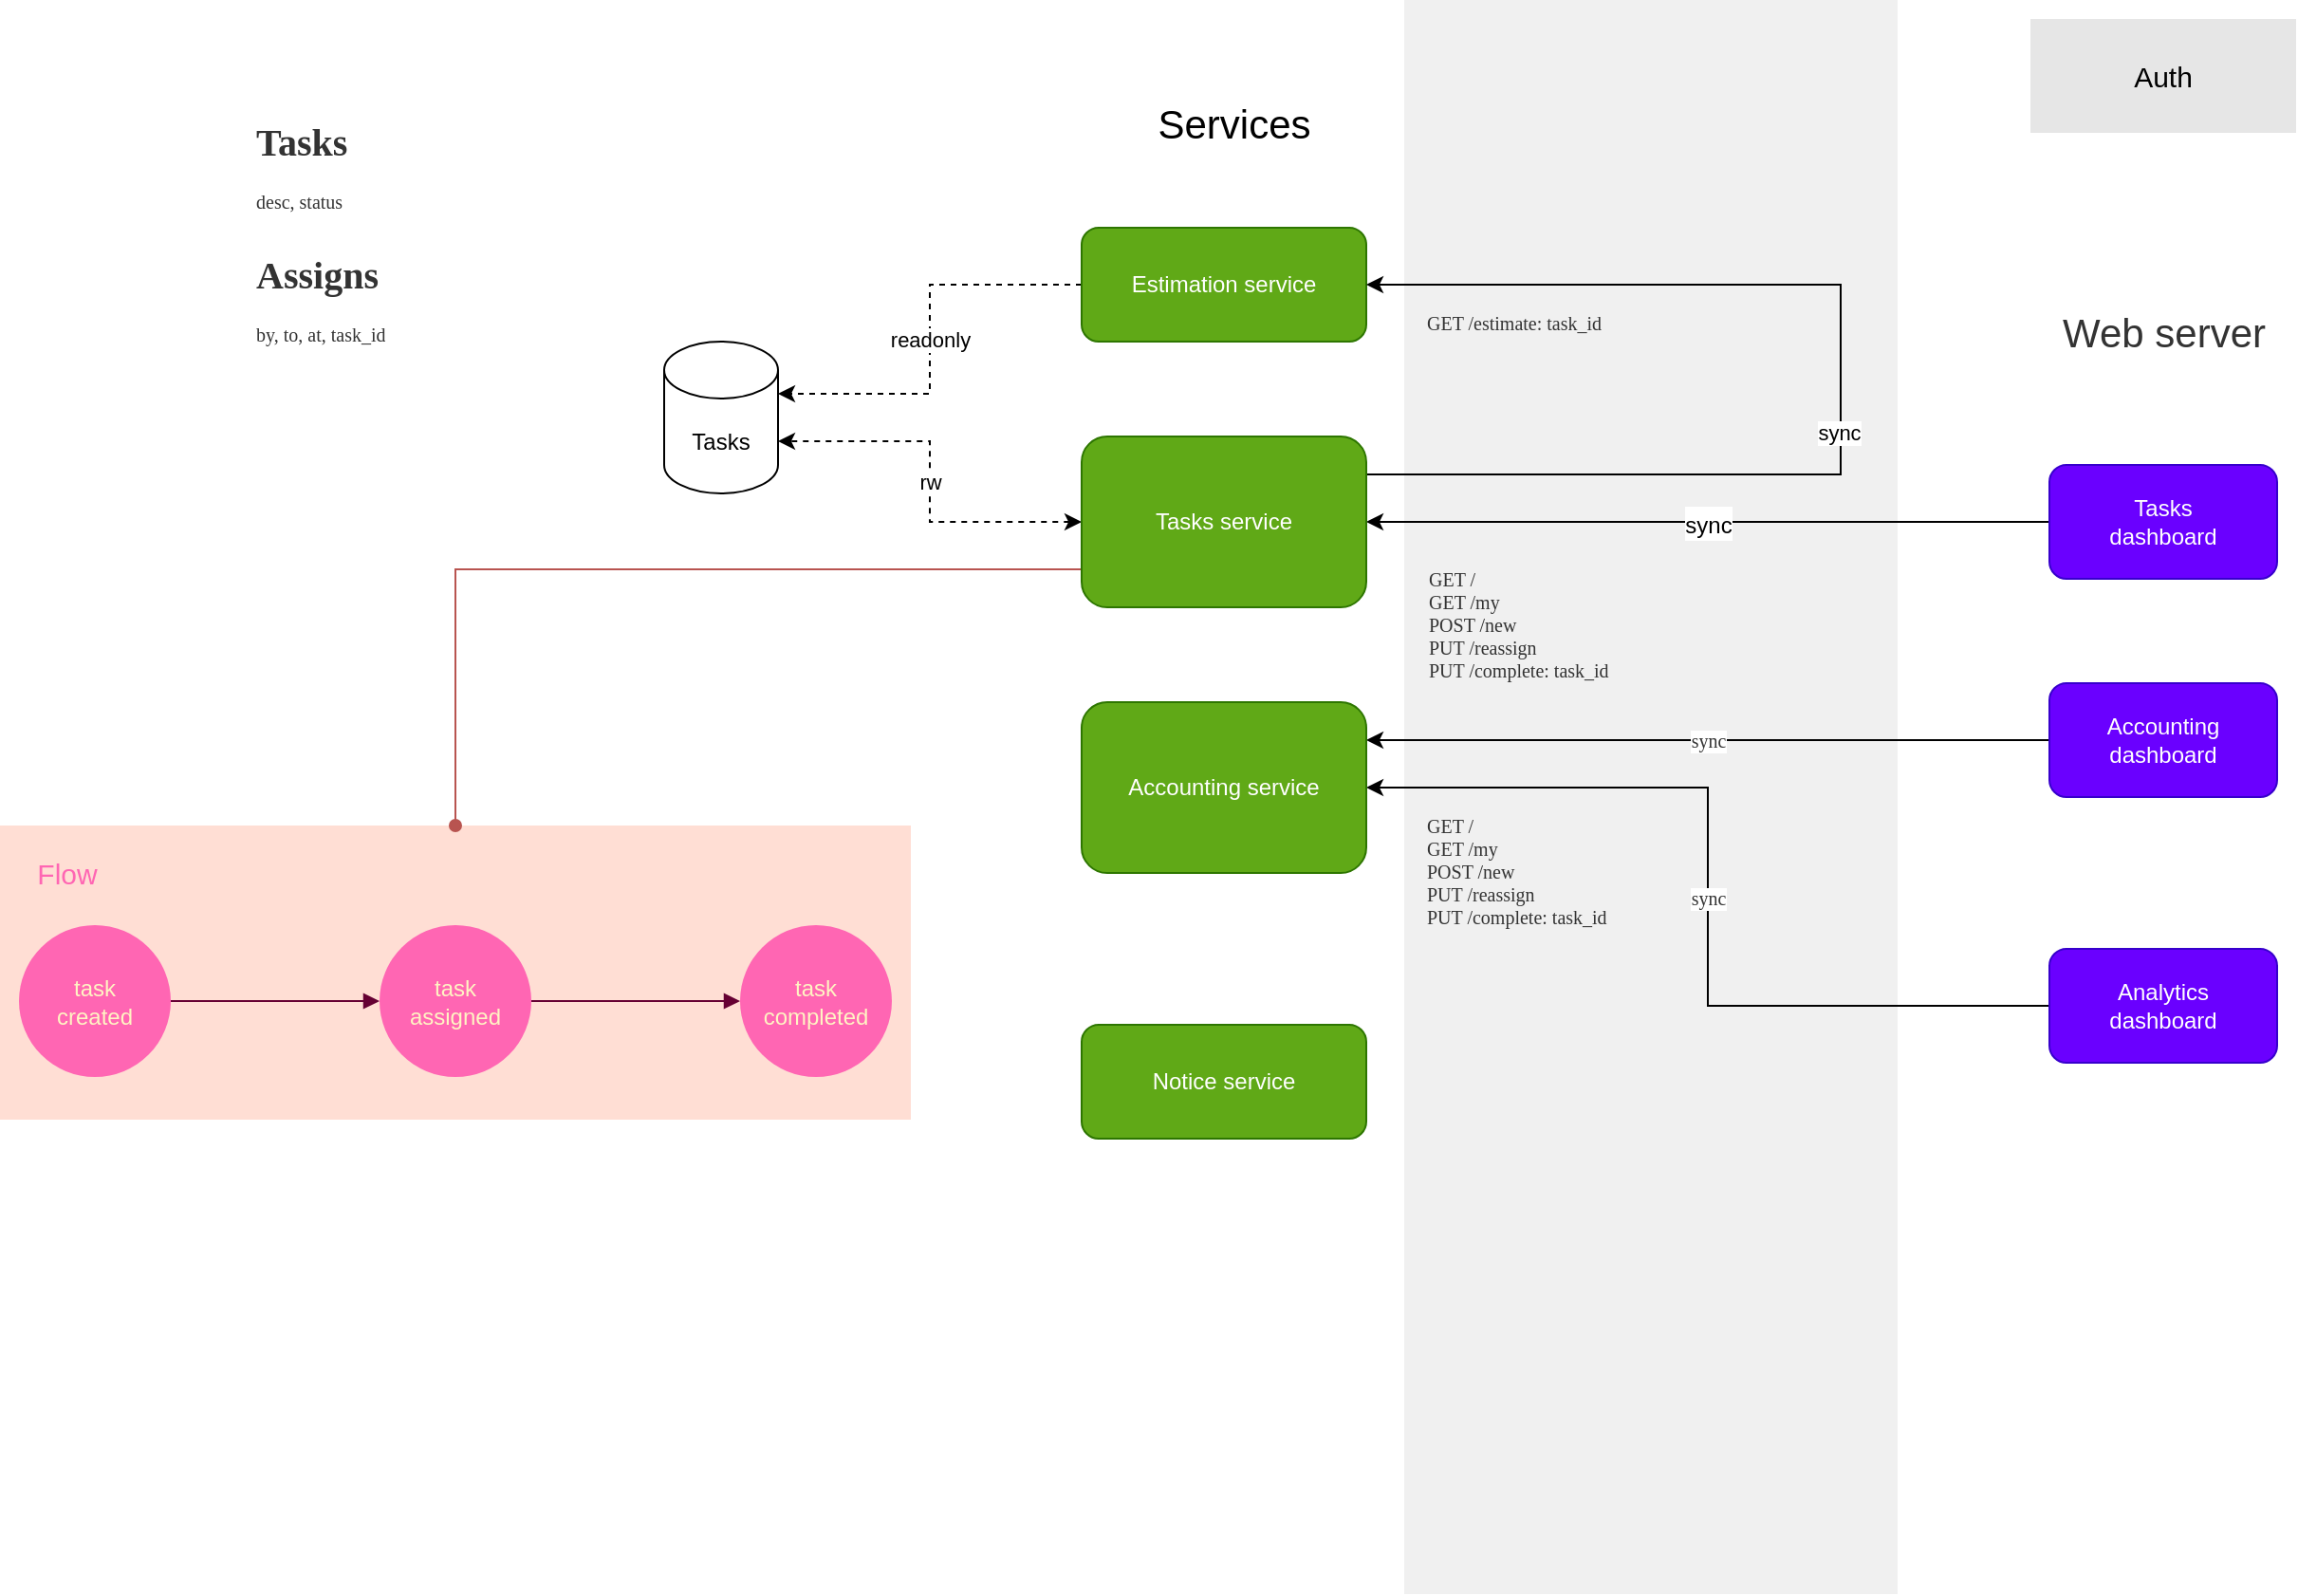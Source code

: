<mxfile version="17.4.6" type="github">
  <diagram name="Page-1" id="ad52d381-51e7-2e0d-a935-2d0ddd2fd229">
    <mxGraphModel dx="2924" dy="969" grid="1" gridSize="10" guides="1" tooltips="1" connect="1" arrows="1" fold="1" page="1" pageScale="1" pageWidth="1100" pageHeight="850" background="none" math="0" shadow="0">
      <root>
        <mxCell id="0" />
        <mxCell id="1" parent="0" />
        <mxCell id="phuruyp7ytMzcmOInOMX-62" value="" style="rounded=0;whiteSpace=wrap;html=1;shadow=0;fontFamily=Lucida Console;fontSize=10;fontColor=#333333;strokeColor=none;fillColor=#FFDED4;" vertex="1" parent="1">
          <mxGeometry x="-170" y="625" width="480" height="155" as="geometry" />
        </mxCell>
        <mxCell id="phuruyp7ytMzcmOInOMX-40" value="" style="rounded=0;whiteSpace=wrap;html=1;fontSize=16;strokeColor=none;fillColor=#F0F0F0;shadow=0;" vertex="1" parent="1">
          <mxGeometry x="570" y="190" width="260" height="840" as="geometry" />
        </mxCell>
        <mxCell id="phuruyp7ytMzcmOInOMX-2" value="Flow" style="text;html=1;align=center;verticalAlign=middle;resizable=0;points=[];autosize=1;strokeColor=none;fillColor=none;fontSize=15;fontColor=#FF66B3;" vertex="1" parent="1">
          <mxGeometry x="-160" y="640" width="50" height="20" as="geometry" />
        </mxCell>
        <mxCell id="phuruyp7ytMzcmOInOMX-44" value="&lt;font style=&quot;font-size: 12px&quot;&gt;sync&lt;/font&gt;" style="edgeStyle=orthogonalEdgeStyle;rounded=0;orthogonalLoop=1;jettySize=auto;html=1;entryX=1;entryY=0.5;entryDx=0;entryDy=0;fontSize=15;startArrow=none;startFill=0;" edge="1" parent="1" source="phuruyp7ytMzcmOInOMX-5" target="phuruyp7ytMzcmOInOMX-17">
          <mxGeometry relative="1" as="geometry" />
        </mxCell>
        <mxCell id="phuruyp7ytMzcmOInOMX-5" value="&lt;div&gt;Tasks&lt;/div&gt;&lt;div&gt;dashboard&lt;br&gt;&lt;/div&gt;" style="rounded=1;whiteSpace=wrap;html=1;fillColor=#6a00ff;fontColor=#ffffff;strokeColor=#3700CC;" vertex="1" parent="1">
          <mxGeometry x="910" y="435" width="120" height="60" as="geometry" />
        </mxCell>
        <mxCell id="phuruyp7ytMzcmOInOMX-58" value="sync" style="edgeStyle=orthogonalEdgeStyle;rounded=0;orthogonalLoop=1;jettySize=auto;html=1;fontFamily=Lucida Console;fontSize=10;fontColor=#333333;startArrow=none;startFill=0;" edge="1" parent="1" source="phuruyp7ytMzcmOInOMX-6" target="phuruyp7ytMzcmOInOMX-49">
          <mxGeometry relative="1" as="geometry">
            <Array as="points">
              <mxPoint x="640" y="580" />
              <mxPoint x="640" y="580" />
            </Array>
          </mxGeometry>
        </mxCell>
        <mxCell id="phuruyp7ytMzcmOInOMX-6" value="&lt;div&gt;Accounting&lt;/div&gt;&lt;div&gt;dashboard&lt;br&gt;&lt;/div&gt;" style="rounded=1;whiteSpace=wrap;html=1;fillColor=#6a00ff;fontColor=#ffffff;strokeColor=#3700CC;" vertex="1" parent="1">
          <mxGeometry x="910" y="550" width="120" height="60" as="geometry" />
        </mxCell>
        <mxCell id="phuruyp7ytMzcmOInOMX-60" value="sync" style="edgeStyle=orthogonalEdgeStyle;rounded=0;orthogonalLoop=1;jettySize=auto;html=1;entryX=1;entryY=0.5;entryDx=0;entryDy=0;fontFamily=Lucida Console;fontSize=10;fontColor=#333333;startArrow=none;startFill=0;" edge="1" parent="1" source="phuruyp7ytMzcmOInOMX-7" target="phuruyp7ytMzcmOInOMX-49">
          <mxGeometry relative="1" as="geometry" />
        </mxCell>
        <mxCell id="phuruyp7ytMzcmOInOMX-7" value="&lt;div&gt;Analytics&lt;/div&gt;&lt;div&gt;dashboard&lt;br&gt;&lt;/div&gt;" style="rounded=1;whiteSpace=wrap;html=1;fillColor=#6a00ff;fontColor=#ffffff;strokeColor=#3700CC;" vertex="1" parent="1">
          <mxGeometry x="910" y="690" width="120" height="60" as="geometry" />
        </mxCell>
        <mxCell id="phuruyp7ytMzcmOInOMX-68" style="edgeStyle=orthogonalEdgeStyle;rounded=0;orthogonalLoop=1;jettySize=auto;html=1;fontFamily=Helvetica;fontSize=21;fontColor=#333333;startArrow=none;startFill=0;endArrow=block;endFill=1;strokeColor=#660033;" edge="1" parent="1" source="phuruyp7ytMzcmOInOMX-11" target="phuruyp7ytMzcmOInOMX-64">
          <mxGeometry relative="1" as="geometry" />
        </mxCell>
        <mxCell id="phuruyp7ytMzcmOInOMX-11" value="&lt;div&gt;task&lt;/div&gt;&lt;div&gt;assigned&lt;br&gt;&lt;/div&gt;" style="ellipse;whiteSpace=wrap;html=1;aspect=fixed;fillColor=#FF66B3;fontColor=#FFF4C3;strokeColor=none;" vertex="1" parent="1">
          <mxGeometry x="30" y="677.5" width="80" height="80" as="geometry" />
        </mxCell>
        <mxCell id="phuruyp7ytMzcmOInOMX-14" value="Services" style="text;html=1;align=center;verticalAlign=middle;resizable=0;points=[];autosize=1;strokeColor=none;fillColor=none;fontSize=21;" vertex="1" parent="1">
          <mxGeometry x="430" y="240" width="100" height="30" as="geometry" />
        </mxCell>
        <mxCell id="phuruyp7ytMzcmOInOMX-32" value="readonly" style="edgeStyle=orthogonalEdgeStyle;rounded=0;orthogonalLoop=1;jettySize=auto;html=1;entryX=1;entryY=0;entryDx=0;entryDy=27.5;entryPerimeter=0;dashed=1;startArrow=none;startFill=0;" edge="1" parent="1" source="phuruyp7ytMzcmOInOMX-16" target="phuruyp7ytMzcmOInOMX-21">
          <mxGeometry relative="1" as="geometry" />
        </mxCell>
        <mxCell id="phuruyp7ytMzcmOInOMX-16" value="Estimation service" style="rounded=1;whiteSpace=wrap;html=1;strokeColor=#2D7600;fillColor=#60a917;fontColor=#ffffff;" vertex="1" parent="1">
          <mxGeometry x="400" y="310" width="150" height="60" as="geometry" />
        </mxCell>
        <mxCell id="phuruyp7ytMzcmOInOMX-19" style="edgeStyle=orthogonalEdgeStyle;rounded=0;orthogonalLoop=1;jettySize=auto;html=1;" edge="1" parent="1" source="phuruyp7ytMzcmOInOMX-17" target="phuruyp7ytMzcmOInOMX-16">
          <mxGeometry relative="1" as="geometry">
            <Array as="points">
              <mxPoint x="800" y="440" />
              <mxPoint x="800" y="340" />
            </Array>
          </mxGeometry>
        </mxCell>
        <mxCell id="phuruyp7ytMzcmOInOMX-20" value="sync" style="edgeLabel;html=1;align=center;verticalAlign=middle;resizable=0;points=[];" vertex="1" connectable="0" parent="phuruyp7ytMzcmOInOMX-19">
          <mxGeometry x="-0.091" y="1" relative="1" as="geometry">
            <mxPoint as="offset" />
          </mxGeometry>
        </mxCell>
        <mxCell id="phuruyp7ytMzcmOInOMX-33" value="rw" style="edgeStyle=orthogonalEdgeStyle;rounded=0;orthogonalLoop=1;jettySize=auto;html=1;entryX=1;entryY=0;entryDx=0;entryDy=52.5;entryPerimeter=0;dashed=1;startArrow=classic;startFill=1;" edge="1" parent="1" source="phuruyp7ytMzcmOInOMX-17" target="phuruyp7ytMzcmOInOMX-21">
          <mxGeometry relative="1" as="geometry" />
        </mxCell>
        <mxCell id="phuruyp7ytMzcmOInOMX-63" style="edgeStyle=orthogonalEdgeStyle;rounded=0;orthogonalLoop=1;jettySize=auto;html=1;fontFamily=Lucida Console;fontSize=10;fontColor=#FF66B3;startArrow=none;startFill=0;endArrow=oval;endFill=1;fillColor=#f8cecc;strokeColor=#b85450;" edge="1" parent="1" source="phuruyp7ytMzcmOInOMX-17" target="phuruyp7ytMzcmOInOMX-62">
          <mxGeometry relative="1" as="geometry">
            <Array as="points">
              <mxPoint x="70" y="490" />
            </Array>
          </mxGeometry>
        </mxCell>
        <mxCell id="phuruyp7ytMzcmOInOMX-17" value="Tasks service" style="rounded=1;whiteSpace=wrap;html=1;strokeColor=#2D7600;fillColor=#60a917;fontColor=#ffffff;" vertex="1" parent="1">
          <mxGeometry x="400" y="420" width="150" height="90" as="geometry" />
        </mxCell>
        <mxCell id="phuruyp7ytMzcmOInOMX-18" value="GET /estimate: task_id" style="text;html=1;align=left;verticalAlign=middle;resizable=0;points=[];autosize=1;strokeColor=none;fillColor=none;fontColor=#333333;fontFamily=Lucida Console;fontSize=10;" vertex="1" parent="1">
          <mxGeometry x="580" y="350" width="150" height="20" as="geometry" />
        </mxCell>
        <mxCell id="phuruyp7ytMzcmOInOMX-21" value="Tasks " style="shape=cylinder3;whiteSpace=wrap;html=1;boundedLbl=1;backgroundOutline=1;size=15;rounded=0;strokeColor=default;" vertex="1" parent="1">
          <mxGeometry x="180" y="370" width="60" height="80" as="geometry" />
        </mxCell>
        <mxCell id="phuruyp7ytMzcmOInOMX-42" value="&lt;div&gt;Auth&lt;/div&gt;" style="rounded=0;whiteSpace=wrap;html=1;fontSize=15;strokeColor=none;fillColor=#E6E6E6;" vertex="1" parent="1">
          <mxGeometry x="900" y="200" width="140" height="60" as="geometry" />
        </mxCell>
        <mxCell id="phuruyp7ytMzcmOInOMX-48" value="&lt;div style=&quot;font-size: 10px;&quot;&gt;GET /&lt;/div&gt;&lt;div style=&quot;font-size: 10px;&quot;&gt;GET /my&lt;br style=&quot;font-size: 10px;&quot;&gt;&lt;/div&gt;&lt;div style=&quot;font-size: 10px;&quot;&gt;POST /new&lt;/div&gt;&lt;div style=&quot;font-size: 10px;&quot;&gt;PUT /reassign&lt;/div&gt;&lt;div style=&quot;font-size: 10px;&quot;&gt;PUT /complete: task_id&lt;br style=&quot;font-size: 10px;&quot;&gt;&lt;/div&gt;&lt;div style=&quot;font-size: 10px;&quot;&gt;&lt;br style=&quot;font-size: 10px;&quot;&gt;&lt;/div&gt;" style="text;html=1;strokeColor=none;fillColor=none;align=left;verticalAlign=middle;whiteSpace=wrap;rounded=0;fontSize=10;fontColor=#333333;fontFamily=Lucida Console;" vertex="1" parent="1">
          <mxGeometry x="581" y="480" width="190" height="90" as="geometry" />
        </mxCell>
        <mxCell id="phuruyp7ytMzcmOInOMX-49" value="Accounting service" style="rounded=1;whiteSpace=wrap;html=1;fontSize=12;strokeColor=#2D7600;fillColor=#60a917;fontColor=#ffffff;" vertex="1" parent="1">
          <mxGeometry x="400" y="560" width="150" height="90" as="geometry" />
        </mxCell>
        <mxCell id="phuruyp7ytMzcmOInOMX-50" value="Notice service" style="rounded=1;whiteSpace=wrap;html=1;fontSize=12;strokeColor=#2D7600;fillColor=#60a917;fontColor=#ffffff;" vertex="1" parent="1">
          <mxGeometry x="400" y="730" width="150" height="60" as="geometry" />
        </mxCell>
        <mxCell id="phuruyp7ytMzcmOInOMX-56" value="&lt;h1&gt;Tasks&lt;/h1&gt;&lt;p&gt;desc, status&lt;br&gt;&lt;/p&gt;" style="text;html=1;strokeColor=none;fillColor=none;spacing=5;spacingTop=-20;whiteSpace=wrap;overflow=hidden;rounded=0;shadow=0;fontFamily=Lucida Console;fontSize=10;fontColor=#333333;" vertex="1" parent="1">
          <mxGeometry x="-40" y="250" width="190" height="60" as="geometry" />
        </mxCell>
        <mxCell id="phuruyp7ytMzcmOInOMX-57" value="&lt;h1&gt;Assigns&lt;/h1&gt;&lt;div&gt;by, to, at, task_id&lt;br&gt;&lt;/div&gt;" style="text;html=1;strokeColor=none;fillColor=none;spacing=5;spacingTop=-20;whiteSpace=wrap;overflow=hidden;rounded=0;shadow=0;fontFamily=Lucida Console;fontSize=10;fontColor=#333333;" vertex="1" parent="1">
          <mxGeometry x="-40" y="320" width="190" height="55" as="geometry" />
        </mxCell>
        <mxCell id="phuruyp7ytMzcmOInOMX-59" value="&lt;div style=&quot;font-size: 10px;&quot;&gt;GET /&lt;/div&gt;&lt;div style=&quot;font-size: 10px;&quot;&gt;GET /my&lt;br style=&quot;font-size: 10px;&quot;&gt;&lt;/div&gt;&lt;div style=&quot;font-size: 10px;&quot;&gt;POST /new&lt;/div&gt;&lt;div style=&quot;font-size: 10px;&quot;&gt;PUT /reassign&lt;/div&gt;&lt;div style=&quot;font-size: 10px;&quot;&gt;PUT /complete: task_id&lt;br style=&quot;font-size: 10px;&quot;&gt;&lt;/div&gt;&lt;div style=&quot;font-size: 10px;&quot;&gt;&lt;br style=&quot;font-size: 10px;&quot;&gt;&lt;/div&gt;" style="text;html=1;strokeColor=none;fillColor=none;align=left;verticalAlign=middle;whiteSpace=wrap;rounded=0;fontSize=10;fontColor=#333333;fontFamily=Lucida Console;" vertex="1" parent="1">
          <mxGeometry x="580" y="610" width="190" height="90" as="geometry" />
        </mxCell>
        <mxCell id="phuruyp7ytMzcmOInOMX-64" value="&lt;div&gt;task&lt;/div&gt;&lt;div&gt;completed&lt;br&gt;&lt;/div&gt;" style="ellipse;whiteSpace=wrap;html=1;aspect=fixed;fillColor=#FF66B3;fontColor=#FFF4C3;strokeColor=none;" vertex="1" parent="1">
          <mxGeometry x="220" y="677.5" width="80" height="80" as="geometry" />
        </mxCell>
        <mxCell id="phuruyp7ytMzcmOInOMX-67" style="edgeStyle=orthogonalEdgeStyle;rounded=0;orthogonalLoop=1;jettySize=auto;html=1;fontFamily=Helvetica;fontSize=21;fontColor=#333333;startArrow=none;startFill=0;endArrow=block;endFill=1;strokeColor=#660033;" edge="1" parent="1" source="phuruyp7ytMzcmOInOMX-65" target="phuruyp7ytMzcmOInOMX-11">
          <mxGeometry relative="1" as="geometry" />
        </mxCell>
        <mxCell id="phuruyp7ytMzcmOInOMX-65" value="&lt;div&gt;task&lt;/div&gt;&lt;div&gt;created&lt;br&gt;&lt;/div&gt;" style="ellipse;whiteSpace=wrap;html=1;aspect=fixed;fillColor=#FF66B3;fontColor=#FFF4C3;strokeColor=none;" vertex="1" parent="1">
          <mxGeometry x="-160" y="677.5" width="80" height="80" as="geometry" />
        </mxCell>
        <mxCell id="phuruyp7ytMzcmOInOMX-66" value="Web server" style="text;html=1;align=center;verticalAlign=middle;resizable=0;points=[];autosize=1;strokeColor=none;fillColor=none;fontSize=21;fontFamily=Helvetica;fontColor=#333333;" vertex="1" parent="1">
          <mxGeometry x="910" y="350" width="120" height="30" as="geometry" />
        </mxCell>
      </root>
    </mxGraphModel>
  </diagram>
</mxfile>
